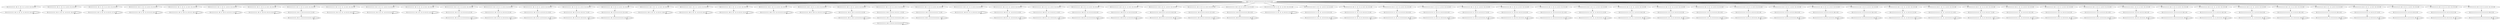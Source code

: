 digraph tree {
    "[19, 5, 13, 11, 4, 8, 0, 0, 0, 0, 0, 0, 21, 0, 0, 0, 0]";
    "[0, 0, 0, 0, 0, 0, -19, -5, -13, -11, -4, -8, 0, -21, 0, 0, 0]";
    "[0, 0, 0, 0, 0, 0, -19, -5, -13, -11, -4, -8, 0, 0, -21, 0, 0]";
    "[0, 0, 0, 0, 0, 0, -19, -5, -13, -11, -4, -8, 0, 0, -21, 0, 0]";
    "[0, 0, 0, 0, 0, 0, -19, -5, -13, -11, -4, 8, 0, -21, 0, 0, 0]";
    "[0, 0, 0, 0, 0, 0, -19, -5, -13, -11, -4, 0, 0, 0, -13, 0, 0]";
    "[0, 0, 0, 0, 0, 0, -19, -5, -13, -11, -4, 0, 0, 0, -13, 0, 0]";
    "[0, 0, 0, 0, 0, 0, -19, -5, -13, -11, 4, -8, 0, -21, 0, 0, 0]";
    "[0, 0, 0, 0, 0, 0, -19, -5, -13, -11, 0, -8, 0, 0, -17, 0, 0]";
    "[0, 0, 0, 0, 0, 0, -19, -5, -13, -11, 0, -8, 0, 0, -17, 0, 0]";
    "[0, 0, 0, 0, 0, 0, -19, -5, -13, -11, 4, 8, 0, -21, 0, 0, 0]";
    "[0, 0, 0, 0, 0, 0, -19, -5, -13, -11, 0, 0, 0, 0, -9, 0, 0]";
    "[0, 0, 0, 0, 0, 0, -19, -5, -13, -11, 0, 0, 0, 0, -9, 0, 0]";
    "[0, 0, 0, 0, 0, 0, -19, -5, -13, 11, -4, -8, 0, -21, 0, 0, 0]";
    "[0, 0, 0, 0, 0, 0, -19, -5, -13, 0, -4, -8, 0, 0, -10, 0, 0]";
    "[0, 0, 0, 0, 0, 0, -19, -5, -13, 0, -4, -8, 0, 0, -10, 0, 0]";
    "[0, 0, 0, 0, 0, 0, -19, -5, -13, 11, -4, 8, 0, -21, 0, 0, 0]";
    "[0, 0, 0, 0, 0, 0, -19, -5, -13, 0, -4, 0, 0, 0, -2, 0, 0]";
    "[0, 0, 0, 0, 0, 0, -19, -5, -13, 0, -4, 0, 0, 0, -2, 0, 0]";
    "[0, 0, 0, 0, 0, 0, -19, -5, -13, 11, 4, -8, 0, -21, 0, 0, 0]";
    "[0, 0, 0, 0, 0, 0, -19, -5, -13, 0, 0, -8, 0, 0, -6, 0, 0]";
    "[0, 0, 0, 0, 0, 0, -19, -5, -13, 0, 0, -8, 0, 0, -6, 0, 0]";
    "[0, 0, 0, 0, 0, 0, -19, -5, -13, 11, 4, 8, 0, -21, 0, 0, 0]";
    "[0, 0, 0, 0, 0, 0, -19, -5, -13, 0, 0, 0, 0, 0, 2, 0, 0]";
    "[0, 0, 0, 0, 0, 0, -19, -5, -13, 0, 0, 0, 0, 0, 0, -2, 0]";
    "[0, 0, 0, 0, 0, 0, -19, -5, -13, 0, 0, 0, 0, 0, 0, -2, 0]";
    "[0, 0, 0, 0, 0, 0, -19, -5, 13, -11, -4, -8, 0, -21, 0, 0, 0]";
    "[0, 0, 0, 0, 0, 0, -19, -5, 0, -11, -4, -8, 0, 0, -8, 0, 0]";
    "[0, 0, 0, 0, 0, 0, -19, -5, 0, -11, -4, -8, 0, 0, -8, 0, 0]";
    "[0, 0, 0, 0, 0, 0, -19, -5, 13, -11, -4, 8, 0, -21, 0, 0, 0]";
    "[0, 0, 0, 0, 0, 0, -19, -5, 0, -11, -4, 0, 0, 0, 0, 0, 0]";
    "[0, 0, 0, 0, 0, 0, -19, -5, 0, -11, -4, 0, 0, 0, 0, 0, 0]";
    "[0, 0, 0, 0, 0, 0, -19, -5, 13, -11, 4, -8, 0, -21, 0, 0, 0]";
    "[0, 0, 0, 0, 0, 0, -19, -5, 0, -11, 0, -8, 0, 0, -4, 0, 0]";
    "[0, 0, 0, 0, 0, 0, -19, -5, 0, -11, 0, -8, 0, 0, -4, 0, 0]";
    "[0, 0, 0, 0, 0, 0, -19, -5, 13, -11, 4, 8, 0, -21, 0, 0, 0]";
    "[0, 0, 0, 0, 0, 0, -19, -5, 0, -11, 0, 0, 0, 0, 4, 0, 0]";
    "[0, 0, 0, 0, 0, 0, -19, -5, 0, -11, 0, 0, 0, 0, 0, -4, 0]";
    "[0, 0, 0, 0, 0, 0, -19, -5, 0, -11, 0, 0, 0, 0, 0, -4, 0]";
    "[0, 0, 0, 0, 0, 0, -19, -5, 13, 11, -4, -8, 0, -21, 0, 0, 0]";
    "[0, 0, 0, 0, 0, 0, -19, -5, 0, 0, -4, -8, 0, 0, 3, 0, 0]";
    "[0, 0, 0, 0, 0, 0, -19, -5, 0, 0, -4, -8, 0, 0, 0, -3, 0]";
    "[0, 0, 0, 0, 0, 0, -19, -5, 0, 0, -4, -8, 0, 0, 0, -3, 0]";
    "[0, 0, 0, 0, 0, 0, -19, -5, 13, 11, -4, 8, 0, -21, 0, 0, 0]";
    "[0, 0, 0, 0, 0, 0, -19, -5, 0, 0, -4, 0, 0, 0, 11, 0, 0]";
    "[0, 0, 0, 0, 0, 0, -19, -5, 0, 0, -4, 0, 0, 0, 0, -11, 0]";
    "[0, 0, 0, 0, 0, 0, -19, -5, 0, 0, -4, 0, 0, 0, 0, -11, 0]";
    "[0, 0, 0, 0, 0, 0, -19, -5, 13, 11, 4, -8, 0, -21, 0, 0, 0]";
    "[0, 0, 0, 0, 0, 0, -19, -5, 0, 0, 0, -8, 0, 0, 7, 0, 0]";
    "[0, 0, 0, 0, 0, 0, -19, -5, 0, 0, 0, -8, 0, 0, 0, -7, 0]";
    "[0, 0, 0, 0, 0, 0, -19, -5, 0, 0, 0, -8, 0, 0, 0, -7, 0]";
    "[0, 0, 0, 0, 0, 0, -19, -5, 13, 11, 4, 8, 0, -21, 0, 0, 0]";
    "[0, 0, 0, 0, 0, 0, -19, -5, 0, 0, 0, 0, 0, 0, 15, 0, 0]";
    "[0, 0, 0, 0, 0, 0, -19, -5, 0, 0, 0, 0, 0, 0, 0, -15, 0]";
    "[0, 0, 0, 0, 0, 0, -19, -5, 0, 0, 0, 0, 0, 0, 0, -15, 0]";
    "[0, 0, 0, 0, 0, 0, -19, 5, -13, -11, -4, -8, 0, -21, 0, 0, 0]";
    "[0, 0, 0, 0, 0, 0, -19, 0, -13, -11, -4, -8, 0, 0, -16, 0, 0]";
    "[0, 0, 0, 0, 0, 0, -19, 0, -13, -11, -4, -8, 0, 0, -16, 0, 0]";
    "[0, 0, 0, 0, 0, 0, -19, 5, -13, -11, -4, 8, 0, -21, 0, 0, 0]";
    "[0, 0, 0, 0, 0, 0, -19, 0, -13, -11, -4, 0, 0, 0, -8, 0, 0]";
    "[0, 0, 0, 0, 0, 0, -19, 0, -13, -11, -4, 0, 0, 0, -8, 0, 0]";
    "[0, 0, 0, 0, 0, 0, -19, 5, -13, -11, 4, -8, 0, -21, 0, 0, 0]";
    "[0, 0, 0, 0, 0, 0, -19, 0, -13, -11, 0, -8, 0, 0, -12, 0, 0]";
    "[0, 0, 0, 0, 0, 0, -19, 0, -13, -11, 0, -8, 0, 0, -12, 0, 0]";
    "[0, 0, 0, 0, 0, 0, -19, 5, -13, -11, 4, 8, 0, -21, 0, 0, 0]";
    "[0, 0, 0, 0, 0, 0, -19, 0, -13, -11, 0, 0, 0, 0, -4, 0, 0]";
    "[0, 0, 0, 0, 0, 0, -19, 0, -13, -11, 0, 0, 0, 0, -4, 0, 0]";
    "[0, 0, 0, 0, 0, 0, -19, 5, -13, 11, -4, -8, 0, -21, 0, 0, 0]";
    "[0, 0, 0, 0, 0, 0, -19, 0, -13, 0, -4, -8, 0, 0, -5, 0, 0]";
    "[0, 0, 0, 0, 0, 0, -19, 0, -13, 0, -4, -8, 0, 0, -5, 0, 0]";
    "[0, 0, 0, 0, 0, 0, -19, 5, -13, 11, -4, 8, 0, -21, 0, 0, 0]";
    "[0, 0, 0, 0, 0, 0, -19, 0, -13, 0, -4, 0, 0, 0, 3, 0, 0]";
    "[0, 0, 0, 0, 0, 0, -19, 0, -13, 0, -4, 0, 0, 0, 0, -3, 0]";
    "[0, 0, 0, 0, 0, 0, -19, 0, -13, 0, -4, 0, 0, 0, 0, -3, 0]";
    "[0, 0, 0, 0, 0, 0, -19, 5, -13, 11, 4, -8, 0, -21, 0, 0, 0]";
    "[0, 0, 0, 0, 0, 0, -19, 0, -13, 0, 0, -8, 0, 0, -1, 0, 0]";
    "[0, 0, 0, 0, 0, 0, -19, 0, -13, 0, 0, -8, 0, 0, 0, 1, 0]";
    "[0, 0, 0, 0, 0, 0, -19, 0, -13, 0, 0, -8, 0, 0, 0, 0, 1]";
    "[0, 0, 0, 0, 0, 0, -19, 0, -13, 0, 0, -8, 0, 0, 0, 0, 1]";
    "[0, 0, 0, 0, 0, 0, -19, 5, -13, 11, 4, 8, 0, -21, 0, 0, 0]";
    "[0, 0, 0, 0, 0, 0, -19, 0, -13, 0, 0, 0, 0, 0, 7, 0, 0]";
    "[0, 0, 0, 0, 0, 0, -19, 0, -13, 0, 0, 0, 0, 0, 0, -7, 0]";
    "[0, 0, 0, 0, 0, 0, -19, 0, -13, 0, 0, 0, 0, 0, 0, -7, 0]";
    "[0, 0, 0, 0, 0, 0, -19, 5, 13, -11, -4, -8, 0, -21, 0, 0, 0]";
    "[0, 0, 0, 0, 0, 0, -19, 0, 0, -11, -4, -8, 0, 0, -3, 0, 0]";
    "[0, 0, 0, 0, 0, 0, -19, 0, 0, -11, -4, -8, 0, 0, -3, 0, 0]";
    "[0, 0, 0, 0, 0, 0, -19, 5, 13, -11, -4, 8, 0, -21, 0, 0, 0]";
    "[0, 0, 0, 0, 0, 0, -19, 0, 0, -11, -4, 0, 0, 0, 5, 0, 0]";
    "[0, 0, 0, 0, 0, 0, -19, 0, 0, -11, -4, 0, 0, 0, 0, -5, 0]";
    "[0, 0, 0, 0, 0, 0, -19, 0, 0, -11, -4, 0, 0, 0, 0, -5, 0]";
    "[0, 0, 0, 0, 0, 0, -19, 5, 13, -11, 4, -8, 0, -21, 0, 0, 0]";
    "[0, 0, 0, 0, 0, 0, -19, 0, 0, -11, 0, -8, 0, 0, 1, 0, 0]";
    "[0, 0, 0, 0, 0, 0, -19, 0, 0, -11, 0, -8, 0, 0, 0, -1, 0]";
    "[0, 0, 0, 0, 0, 0, -19, 0, 0, -11, 0, -8, 0, 0, 0, -1, 0]";
    "[0, 0, 0, 0, 0, 0, -19, 5, 13, -11, 4, 8, 0, -21, 0, 0, 0]";
    "[0, 0, 0, 0, 0, 0, -19, 0, 0, -11, 0, 0, 0, 0, 9, 0, 0]";
    "[0, 0, 0, 0, 0, 0, -19, 0, 0, -11, 0, 0, 0, 0, 0, -9, 0]";
    "[0, 0, 0, 0, 0, 0, -19, 0, 0, -11, 0, 0, 0, 0, 0, -9, 0]";
    "[0, 0, 0, 0, 0, 0, -19, 5, 13, 11, -4, -8, 0, -21, 0, 0, 0]";
    "[0, 0, 0, 0, 0, 0, -19, 0, 0, 0, -4, -8, 0, 0, 8, 0, 0]";
    "[0, 0, 0, 0, 0, 0, -19, 0, 0, 0, -4, -8, 0, 0, 0, -8, 0]";
    "[0, 0, 0, 0, 0, 0, -19, 0, 0, 0, -4, -8, 0, 0, 0, -8, 0]";
    "[0, 0, 0, 0, 0, 0, -19, 5, 13, 11, -4, 8, 0, -21, 0, 0, 0]";
    "[0, 0, 0, 0, 0, 0, -19, 0, 0, 0, -4, 0, 0, 0, 16, 0, 0]";
    "[0, 0, 0, 0, 0, 0, -19, 0, 0, 0, -4, 0, 0, 0, 0, -16, 0]";
    "[0, 0, 0, 0, 0, 0, -19, 0, 0, 0, -4, 0, 0, 0, 0, -16, 0]";
    "[0, 0, 0, 0, 0, 0, -19, 5, 13, 11, 4, -8, 0, -21, 0, 0, 0]";
    "[0, 0, 0, 0, 0, 0, -19, 0, 0, 0, 0, -8, 0, 0, 12, 0, 0]";
    "[0, 0, 0, 0, 0, 0, -19, 0, 0, 0, 0, -8, 0, 0, 0, -12, 0]";
    "[0, 0, 0, 0, 0, 0, -19, 0, 0, 0, 0, -8, 0, 0, 0, -12, 0]";
    "[0, 0, 0, 0, 0, 0, -19, 5, 13, 11, 4, 8, 0, -21, 0, 0, 0]";
    "[0, 0, 0, 0, 0, 0, -19, 0, 0, 0, 0, 0, 0, 0, 20, 0, 0]";
    "[0, 0, 0, 0, 0, 0, -19, 0, 0, 0, 0, 0, 0, 0, 0, -20, 0]";
    "[0, 0, 0, 0, 0, 0, -19, 0, 0, 0, 0, 0, 0, 0, 0, -20, 0]";
    "[0, 0, 0, 0, 0, 0, 19, -5, -13, -11, -4, -8, 0, -21, 0, 0, 0]";
    "[0, 0, 0, 0, 0, 0, 0, -5, -13, -11, -4, -8, 0, 0, -2, 0, 0]";
    "[0, 0, 0, 0, 0, 0, 0, -5, -13, -11, -4, -8, 0, 0, -2, 0, 0]";
    "[0, 0, 0, 0, 0, 0, 19, -5, -13, -11, -4, 8, 0, -21, 0, 0, 0]";
    "[0, 0, 0, 0, 0, 0, 0, -5, -13, -11, -4, 0, 0, 0, 6, 0, 0]";
    "[0, 0, 0, 0, 0, 0, 0, -5, -13, -11, -4, 0, 0, 0, 0, -6, 0]";
    "[0, 0, 0, 0, 0, 0, 0, -5, -13, -11, -4, 0, 0, 0, 0, -6, 0]";
    "[0, 0, 0, 0, 0, 0, 19, -5, -13, -11, 4, -8, 0, -21, 0, 0, 0]";
    "[0, 0, 0, 0, 0, 0, 0, -5, -13, -11, 0, -8, 0, 0, 2, 0, 0]";
    "[0, 0, 0, 0, 0, 0, 0, -5, -13, -11, 0, -8, 0, 0, 0, -2, 0]";
    "[0, 0, 0, 0, 0, 0, 0, -5, -13, -11, 0, -8, 0, 0, 0, -2, 0]";
    "[0, 0, 0, 0, 0, 0, 19, -5, -13, -11, 4, 8, 0, -21, 0, 0, 0]";
    "[0, 0, 0, 0, 0, 0, 0, -5, -13, -11, 0, 0, 0, 0, 10, 0, 0]";
    "[0, 0, 0, 0, 0, 0, 0, -5, -13, -11, 0, 0, 0, 0, 0, -10, 0]";
    "[0, 0, 0, 0, 0, 0, 0, -5, -13, -11, 0, 0, 0, 0, 0, -10, 0]";
    "[0, 0, 0, 0, 0, 0, 19, -5, -13, 11, -4, -8, 0, -21, 0, 0, 0]";
    "[0, 0, 0, 0, 0, 0, 0, -5, -13, 0, -4, -8, 0, 0, 9, 0, 0]";
    "[0, 0, 0, 0, 0, 0, 0, -5, -13, 0, -4, -8, 0, 0, 0, -9, 0]";
    "[0, 0, 0, 0, 0, 0, 0, -5, -13, 0, -4, -8, 0, 0, 0, -9, 0]";
    "[0, 0, 0, 0, 0, 0, 19, -5, -13, 11, -4, 8, 0, -21, 0, 0, 0]";
    "[0, 0, 0, 0, 0, 0, 0, -5, -13, 0, -4, 0, 0, 0, 17, 0, 0]";
    "[0, 0, 0, 0, 0, 0, 0, -5, -13, 0, -4, 0, 0, 0, 0, -17, 0]";
    "[0, 0, 0, 0, 0, 0, 0, -5, -13, 0, -4, 0, 0, 0, 0, -17, 0]";
    "[0, 0, 0, 0, 0, 0, 19, -5, -13, 11, 4, -8, 0, -21, 0, 0, 0]";
    "[0, 0, 0, 0, 0, 0, 0, -5, -13, 0, 0, -8, 0, 0, 13, 0, 0]";
    "[0, 0, 0, 0, 0, 0, 0, -5, -13, 0, 0, -8, 0, 0, 0, -13, 0]";
    "[0, 0, 0, 0, 0, 0, 0, -5, -13, 0, 0, -8, 0, 0, 0, -13, 0]";
    "[0, 0, 0, 0, 0, 0, 19, -5, -13, 11, 4, 8, 0, -21, 0, 0, 0]";
    "[0, 0, 0, 0, 0, 0, 0, -5, -13, 0, 0, 0, 0, 0, 21, 0, 0]";
    "[0, 0, 0, 0, 0, 0, 0, -5, -13, 0, 0, 0, 0, 0, 0, -21, 0]";
    "[0, 0, 0, 0, 0, 0, 0, -5, -13, 0, 0, 0, 0, 0, 0, -21, 0]";
    "[0, 0, 0, 0, 0, 0, 19, -5, 13, -11, -4, -8, 0, -21, 0, 0, 0]";
    "[0, 0, 0, 0, 0, 0, 0, -5, 0, -11, -4, -8, 0, 0, 11, 0, 0]";
    "[0, 0, 0, 0, 0, 0, 0, -5, 0, -11, -4, -8, 0, 0, 0, -11, 0]";
    "[0, 0, 0, 0, 0, 0, 0, -5, 0, -11, -4, -8, 0, 0, 0, -11, 0]";
    "[0, 0, 0, 0, 0, 0, 19, -5, 13, -11, -4, 8, 0, -21, 0, 0, 0]";
    "[0, 0, 0, 0, 0, 0, 0, -5, 0, -11, -4, 0, 0, 0, 19, 0, 0]";
    "[0, 0, 0, 0, 0, 0, 0, -5, 0, -11, -4, 0, 0, 0, 0, -19, 0]";
    "[0, 0, 0, 0, 0, 0, 0, -5, 0, -11, -4, 0, 0, 0, 0, -19, 0]";
    "[0, 0, 0, 0, 0, 0, 19, -5, 13, -11, 4, -8, 0, -21, 0, 0, 0]";
    "[0, 0, 0, 0, 0, 0, 0, -5, 0, -11, 0, -8, 0, 0, 15, 0, 0]";
    "[0, 0, 0, 0, 0, 0, 0, -5, 0, -11, 0, -8, 0, 0, 0, -15, 0]";
    "[0, 0, 0, 0, 0, 0, 0, -5, 0, -11, 0, -8, 0, 0, 0, -15, 0]";
    "[0, 0, 0, 0, 0, 0, 19, -5, 13, -11, 4, 8, 0, -21, 0, 0, 0]";
    "[0, 0, 0, 0, 0, 0, 0, -5, 0, -11, 0, 0, 0, 0, 23, 0, 0]";
    "[0, 0, 0, 0, 0, 0, 0, -5, 0, -11, 0, 0, 0, 0, 0, -23, 0]";
    "[0, 0, 0, 0, 0, 0, 0, -5, 0, -11, 0, 0, 0, 0, 0, -23, 0]";
    "[0, 0, 0, 0, 0, 0, 19, -5, 13, 11, -4, -8, 0, -21, 0, 0, 0]";
    "[0, 0, 0, 0, 0, 0, 0, -5, 0, 0, -4, -8, 0, 0, 22, 0, 0]";
    "[0, 0, 0, 0, 0, 0, 0, -5, 0, 0, -4, -8, 0, 0, 0, -22, 0]";
    "[0, 0, 0, 0, 0, 0, 0, -5, 0, 0, -4, -8, 0, 0, 0, -22, 0]";
    "[0, 0, 0, 0, 0, 0, 19, -5, 13, 11, -4, 8, 0, -21, 0, 0, 0]";
    "[0, 0, 0, 0, 0, 0, 0, -5, 0, 0, -4, 0, 0, 0, 30, 0, 0]";
    "[0, 0, 0, 0, 0, 0, 0, -5, 0, 0, -4, 0, 0, 0, 0, -30, 0]";
    "[0, 0, 0, 0, 0, 0, 0, -5, 0, 0, -4, 0, 0, 0, 0, -30, 0]";
    "[0, 0, 0, 0, 0, 0, 19, -5, 13, 11, 4, -8, 0, -21, 0, 0, 0]";
    "[0, 0, 0, 0, 0, 0, 0, -5, 0, 0, 0, -8, 0, 0, 26, 0, 0]";
    "[0, 0, 0, 0, 0, 0, 0, -5, 0, 0, 0, -8, 0, 0, 0, -26, 0]";
    "[0, 0, 0, 0, 0, 0, 0, -5, 0, 0, 0, -8, 0, 0, 0, -26, 0]";
    "[0, 0, 0, 0, 0, 0, 19, -5, 13, 11, 4, 8, 0, -21, 0, 0, 0]";
    "[0, 0, 0, 0, 0, 0, 0, -5, 0, 0, 0, 0, 0, 0, 34, 0, 0]";
    "[0, 0, 0, 0, 0, 0, 0, -5, 0, 0, 0, 0, 0, 0, 0, -34, 0]";
    "[0, 0, 0, 0, 0, 0, 0, -5, 0, 0, 0, 0, 0, 0, 0, -34, 0]";
    "[0, 0, 0, 0, 0, 0, 19, 5, -13, -11, -4, -8, 0, -21, 0, 0, 0]";
    "[0, 0, 0, 0, 0, 0, 0, 0, -13, -11, -4, -8, 0, 0, 3, 0, 0]";
    "[0, 0, 0, 0, 0, 0, 0, 0, -13, -11, -4, -8, 0, 0, 0, -3, 0]";
    "[0, 0, 0, 0, 0, 0, 0, 0, -13, -11, -4, -8, 0, 0, 0, -3, 0]";
    "[0, 0, 0, 0, 0, 0, 19, 5, -13, -11, -4, 8, 0, -21, 0, 0, 0]";
    "[0, 0, 0, 0, 0, 0, 0, 0, -13, -11, -4, 0, 0, 0, 11, 0, 0]";
    "[0, 0, 0, 0, 0, 0, 0, 0, -13, -11, -4, 0, 0, 0, 0, -11, 0]";
    "[0, 0, 0, 0, 0, 0, 0, 0, -13, -11, -4, 0, 0, 0, 0, -11, 0]";
    "[0, 0, 0, 0, 0, 0, 19, 5, -13, -11, 4, -8, 0, -21, 0, 0, 0]";
    "[0, 0, 0, 0, 0, 0, 0, 0, -13, -11, 0, -8, 0, 0, 7, 0, 0]";
    "[0, 0, 0, 0, 0, 0, 0, 0, -13, -11, 0, -8, 0, 0, 0, -7, 0]";
    "[0, 0, 0, 0, 0, 0, 0, 0, -13, -11, 0, -8, 0, 0, 0, -7, 0]";
    "[0, 0, 0, 0, 0, 0, 19, 5, -13, -11, 4, 8, 0, -21, 0, 0, 0]";
    "[0, 0, 0, 0, 0, 0, 0, 0, -13, -11, 0, 0, 0, 0, 15, 0, 0]";
    "[0, 0, 0, 0, 0, 0, 0, 0, -13, -11, 0, 0, 0, 0, 0, -15, 0]";
    "[0, 0, 0, 0, 0, 0, 0, 0, -13, -11, 0, 0, 0, 0, 0, -15, 0]";
    "[0, 0, 0, 0, 0, 0, 19, 5, -13, 11, -4, -8, 0, -21, 0, 0, 0]";
    "[0, 0, 0, 0, 0, 0, 0, 0, -13, 0, -4, -8, 0, 0, 14, 0, 0]";
    "[0, 0, 0, 0, 0, 0, 0, 0, -13, 0, -4, -8, 0, 0, 0, -14, 0]";
    "[0, 0, 0, 0, 0, 0, 0, 0, -13, 0, -4, -8, 0, 0, 0, -14, 0]";
    "[0, 0, 0, 0, 0, 0, 19, 5, -13, 11, -4, 8, 0, -21, 0, 0, 0]";
    "[0, 0, 0, 0, 0, 0, 0, 0, -13, 0, -4, 0, 0, 0, 22, 0, 0]";
    "[0, 0, 0, 0, 0, 0, 0, 0, -13, 0, -4, 0, 0, 0, 0, -22, 0]";
    "[0, 0, 0, 0, 0, 0, 0, 0, -13, 0, -4, 0, 0, 0, 0, -22, 0]";
    "[0, 0, 0, 0, 0, 0, 19, 5, -13, 11, 4, -8, 0, -21, 0, 0, 0]";
    "[0, 0, 0, 0, 0, 0, 0, 0, -13, 0, 0, -8, 0, 0, 18, 0, 0]";
    "[0, 0, 0, 0, 0, 0, 0, 0, -13, 0, 0, -8, 0, 0, 0, -18, 0]";
    "[0, 0, 0, 0, 0, 0, 0, 0, -13, 0, 0, -8, 0, 0, 0, -18, 0]";
    "[0, 0, 0, 0, 0, 0, 19, 5, -13, 11, 4, 8, 0, -21, 0, 0, 0]";
    "[0, 0, 0, 0, 0, 0, 0, 0, -13, 0, 0, 0, 0, 0, 26, 0, 0]";
    "[0, 0, 0, 0, 0, 0, 0, 0, -13, 0, 0, 0, 0, 0, 0, -26, 0]";
    "[0, 0, 0, 0, 0, 0, 0, 0, -13, 0, 0, 0, 0, 0, 0, -26, 0]";
    "[0, 0, 0, 0, 0, 0, 19, 5, 13, -11, -4, -8, 0, -21, 0, 0, 0]";
    "[0, 0, 0, 0, 0, 0, 0, 0, 0, -11, -4, -8, 0, 0, 16, 0, 0]";
    "[0, 0, 0, 0, 0, 0, 0, 0, 0, -11, -4, -8, 0, 0, 0, -16, 0]";
    "[0, 0, 0, 0, 0, 0, 0, 0, 0, -11, -4, -8, 0, 0, 0, -16, 0]";
    "[0, 0, 0, 0, 0, 0, 19, 5, 13, -11, -4, 8, 0, -21, 0, 0, 0]";
    "[0, 0, 0, 0, 0, 0, 0, 0, 0, -11, -4, 0, 0, 0, 24, 0, 0]";
    "[0, 0, 0, 0, 0, 0, 0, 0, 0, -11, -4, 0, 0, 0, 0, -24, 0]";
    "[0, 0, 0, 0, 0, 0, 0, 0, 0, -11, -4, 0, 0, 0, 0, -24, 0]";
    "[0, 0, 0, 0, 0, 0, 19, 5, 13, -11, 4, -8, 0, -21, 0, 0, 0]";
    "[0, 0, 0, 0, 0, 0, 0, 0, 0, -11, 0, -8, 0, 0, 20, 0, 0]";
    "[0, 0, 0, 0, 0, 0, 0, 0, 0, -11, 0, -8, 0, 0, 0, -20, 0]";
    "[0, 0, 0, 0, 0, 0, 0, 0, 0, -11, 0, -8, 0, 0, 0, -20, 0]";
    "[0, 0, 0, 0, 0, 0, 19, 5, 13, -11, 4, 8, 0, -21, 0, 0, 0]";
    "[0, 0, 0, 0, 0, 0, 0, 0, 0, -11, 0, 0, 0, 0, 28, 0, 0]";
    "[0, 0, 0, 0, 0, 0, 0, 0, 0, -11, 0, 0, 0, 0, 0, -28, 0]";
    "[0, 0, 0, 0, 0, 0, 0, 0, 0, -11, 0, 0, 0, 0, 0, -28, 0]";
    "[0, 0, 0, 0, 0, 0, 19, 5, 13, 11, -4, -8, 0, -21, 0, 0, 0]";
    "[0, 0, 0, 0, 0, 0, 0, 0, 0, 0, -4, -8, 0, 0, 27, 0, 0]";
    "[0, 0, 0, 0, 0, 0, 0, 0, 0, 0, -4, -8, 0, 0, 0, -27, 0]";
    "[0, 0, 0, 0, 0, 0, 0, 0, 0, 0, -4, -8, 0, 0, 0, -27, 0]";
    "[0, 0, 0, 0, 0, 0, 19, 5, 13, 11, -4, 8, 0, -21, 0, 0, 0]";
    "[0, 0, 0, 0, 0, 0, 0, 0, 0, 0, -4, 0, 0, 0, 35, 0, 0]";
    "[0, 0, 0, 0, 0, 0, 0, 0, 0, 0, -4, 0, 0, 0, 0, -35, 0]";
    "[0, 0, 0, 0, 0, 0, 0, 0, 0, 0, -4, 0, 0, 0, 0, -35, 0]";
    "[0, 0, 0, 0, 0, 0, 19, 5, 13, 11, 4, -8, 0, -21, 0, 0, 0]";
    "[0, 0, 0, 0, 0, 0, 0, 0, 0, 0, 0, -8, 0, 0, 31, 0, 0]";
    "[0, 0, 0, 0, 0, 0, 0, 0, 0, 0, 0, -8, 0, 0, 0, -31, 0]";
    "[0, 0, 0, 0, 0, 0, 0, 0, 0, 0, 0, -8, 0, 0, 0, -31, 0]";
    "[0, 0, 0, 0, 0, 0, 19, 5, 13, 11, 4, 8, 0, -21, 0, 0, 0]";
    "[0, 0, 0, 0, 0, 0, 0, 0, 0, 0, 0, 0, 0, 0, 39, 0, 0]";
    "[0, 0, 0, 0, 0, 0, 0, 0, 0, 0, 0, 0, 0, 0, 0, -39, 0]";
    "[0, 0, 0, 0, 0, 0, 0, 0, 0, 0, 0, 0, 0, 0, 0, -39, 0]";
    "[19, 5, 13, 11, 4, 8, 0, 0, 0, 0, 0, 0, 21, 0, 0, 0, 0]" -> "[0, 0, 0, 0, 0, 0, -19, -5, -13, -11, -4, -8, 0, -21, 0, 0, 0]";
    "[19, 5, 13, 11, 4, 8, 0, 0, 0, 0, 0, 0, 21, 0, 0, 0, 0]" -> "[0, 0, 0, 0, 0, 0, -19, -5, -13, -11, -4, 8, 0, -21, 0, 0, 0]";
    "[19, 5, 13, 11, 4, 8, 0, 0, 0, 0, 0, 0, 21, 0, 0, 0, 0]" -> "[0, 0, 0, 0, 0, 0, -19, -5, -13, -11, 4, -8, 0, -21, 0, 0, 0]";
    "[19, 5, 13, 11, 4, 8, 0, 0, 0, 0, 0, 0, 21, 0, 0, 0, 0]" -> "[0, 0, 0, 0, 0, 0, -19, -5, -13, -11, 4, 8, 0, -21, 0, 0, 0]";
    "[19, 5, 13, 11, 4, 8, 0, 0, 0, 0, 0, 0, 21, 0, 0, 0, 0]" -> "[0, 0, 0, 0, 0, 0, -19, -5, -13, 11, -4, -8, 0, -21, 0, 0, 0]";
    "[19, 5, 13, 11, 4, 8, 0, 0, 0, 0, 0, 0, 21, 0, 0, 0, 0]" -> "[0, 0, 0, 0, 0, 0, -19, -5, -13, 11, -4, 8, 0, -21, 0, 0, 0]";
    "[19, 5, 13, 11, 4, 8, 0, 0, 0, 0, 0, 0, 21, 0, 0, 0, 0]" -> "[0, 0, 0, 0, 0, 0, -19, -5, -13, 11, 4, -8, 0, -21, 0, 0, 0]";
    "[19, 5, 13, 11, 4, 8, 0, 0, 0, 0, 0, 0, 21, 0, 0, 0, 0]" -> "[0, 0, 0, 0, 0, 0, -19, -5, -13, 11, 4, 8, 0, -21, 0, 0, 0]";
    "[19, 5, 13, 11, 4, 8, 0, 0, 0, 0, 0, 0, 21, 0, 0, 0, 0]" -> "[0, 0, 0, 0, 0, 0, -19, -5, 13, -11, -4, -8, 0, -21, 0, 0, 0]";
    "[19, 5, 13, 11, 4, 8, 0, 0, 0, 0, 0, 0, 21, 0, 0, 0, 0]" -> "[0, 0, 0, 0, 0, 0, -19, -5, 13, -11, -4, 8, 0, -21, 0, 0, 0]";
    "[19, 5, 13, 11, 4, 8, 0, 0, 0, 0, 0, 0, 21, 0, 0, 0, 0]" -> "[0, 0, 0, 0, 0, 0, -19, -5, 13, -11, 4, -8, 0, -21, 0, 0, 0]";
    "[19, 5, 13, 11, 4, 8, 0, 0, 0, 0, 0, 0, 21, 0, 0, 0, 0]" -> "[0, 0, 0, 0, 0, 0, -19, -5, 13, -11, 4, 8, 0, -21, 0, 0, 0]";
    "[19, 5, 13, 11, 4, 8, 0, 0, 0, 0, 0, 0, 21, 0, 0, 0, 0]" -> "[0, 0, 0, 0, 0, 0, -19, -5, 13, 11, -4, -8, 0, -21, 0, 0, 0]";
    "[19, 5, 13, 11, 4, 8, 0, 0, 0, 0, 0, 0, 21, 0, 0, 0, 0]" -> "[0, 0, 0, 0, 0, 0, -19, -5, 13, 11, -4, 8, 0, -21, 0, 0, 0]";
    "[19, 5, 13, 11, 4, 8, 0, 0, 0, 0, 0, 0, 21, 0, 0, 0, 0]" -> "[0, 0, 0, 0, 0, 0, -19, -5, 13, 11, 4, -8, 0, -21, 0, 0, 0]";
    "[19, 5, 13, 11, 4, 8, 0, 0, 0, 0, 0, 0, 21, 0, 0, 0, 0]" -> "[0, 0, 0, 0, 0, 0, -19, -5, 13, 11, 4, 8, 0, -21, 0, 0, 0]";
    "[19, 5, 13, 11, 4, 8, 0, 0, 0, 0, 0, 0, 21, 0, 0, 0, 0]" -> "[0, 0, 0, 0, 0, 0, -19, 5, -13, -11, -4, -8, 0, -21, 0, 0, 0]";
    "[19, 5, 13, 11, 4, 8, 0, 0, 0, 0, 0, 0, 21, 0, 0, 0, 0]" -> "[0, 0, 0, 0, 0, 0, -19, 5, -13, -11, -4, 8, 0, -21, 0, 0, 0]";
    "[19, 5, 13, 11, 4, 8, 0, 0, 0, 0, 0, 0, 21, 0, 0, 0, 0]" -> "[0, 0, 0, 0, 0, 0, -19, 5, -13, -11, 4, -8, 0, -21, 0, 0, 0]";
    "[19, 5, 13, 11, 4, 8, 0, 0, 0, 0, 0, 0, 21, 0, 0, 0, 0]" -> "[0, 0, 0, 0, 0, 0, -19, 5, -13, -11, 4, 8, 0, -21, 0, 0, 0]";
    "[19, 5, 13, 11, 4, 8, 0, 0, 0, 0, 0, 0, 21, 0, 0, 0, 0]" -> "[0, 0, 0, 0, 0, 0, -19, 5, -13, 11, -4, -8, 0, -21, 0, 0, 0]";
    "[19, 5, 13, 11, 4, 8, 0, 0, 0, 0, 0, 0, 21, 0, 0, 0, 0]" -> "[0, 0, 0, 0, 0, 0, -19, 5, -13, 11, -4, 8, 0, -21, 0, 0, 0]";
    "[19, 5, 13, 11, 4, 8, 0, 0, 0, 0, 0, 0, 21, 0, 0, 0, 0]" -> "[0, 0, 0, 0, 0, 0, -19, 5, -13, 11, 4, -8, 0, -21, 0, 0, 0]";
    "[19, 5, 13, 11, 4, 8, 0, 0, 0, 0, 0, 0, 21, 0, 0, 0, 0]" -> "[0, 0, 0, 0, 0, 0, -19, 5, -13, 11, 4, 8, 0, -21, 0, 0, 0]";
    "[19, 5, 13, 11, 4, 8, 0, 0, 0, 0, 0, 0, 21, 0, 0, 0, 0]" -> "[0, 0, 0, 0, 0, 0, -19, 5, 13, -11, -4, -8, 0, -21, 0, 0, 0]";
    "[19, 5, 13, 11, 4, 8, 0, 0, 0, 0, 0, 0, 21, 0, 0, 0, 0]" -> "[0, 0, 0, 0, 0, 0, -19, 5, 13, -11, -4, 8, 0, -21, 0, 0, 0]";
    "[19, 5, 13, 11, 4, 8, 0, 0, 0, 0, 0, 0, 21, 0, 0, 0, 0]" -> "[0, 0, 0, 0, 0, 0, -19, 5, 13, -11, 4, -8, 0, -21, 0, 0, 0]";
    "[19, 5, 13, 11, 4, 8, 0, 0, 0, 0, 0, 0, 21, 0, 0, 0, 0]" -> "[0, 0, 0, 0, 0, 0, -19, 5, 13, -11, 4, 8, 0, -21, 0, 0, 0]";
    "[19, 5, 13, 11, 4, 8, 0, 0, 0, 0, 0, 0, 21, 0, 0, 0, 0]" -> "[0, 0, 0, 0, 0, 0, -19, 5, 13, 11, -4, -8, 0, -21, 0, 0, 0]";
    "[19, 5, 13, 11, 4, 8, 0, 0, 0, 0, 0, 0, 21, 0, 0, 0, 0]" -> "[0, 0, 0, 0, 0, 0, -19, 5, 13, 11, -4, 8, 0, -21, 0, 0, 0]";
    "[19, 5, 13, 11, 4, 8, 0, 0, 0, 0, 0, 0, 21, 0, 0, 0, 0]" -> "[0, 0, 0, 0, 0, 0, -19, 5, 13, 11, 4, -8, 0, -21, 0, 0, 0]";
    "[19, 5, 13, 11, 4, 8, 0, 0, 0, 0, 0, 0, 21, 0, 0, 0, 0]" -> "[0, 0, 0, 0, 0, 0, -19, 5, 13, 11, 4, 8, 0, -21, 0, 0, 0]";
    "[19, 5, 13, 11, 4, 8, 0, 0, 0, 0, 0, 0, 21, 0, 0, 0, 0]" -> "[0, 0, 0, 0, 0, 0, 19, -5, -13, -11, -4, -8, 0, -21, 0, 0, 0]";
    "[19, 5, 13, 11, 4, 8, 0, 0, 0, 0, 0, 0, 21, 0, 0, 0, 0]" -> "[0, 0, 0, 0, 0, 0, 19, -5, -13, -11, -4, 8, 0, -21, 0, 0, 0]";
    "[19, 5, 13, 11, 4, 8, 0, 0, 0, 0, 0, 0, 21, 0, 0, 0, 0]" -> "[0, 0, 0, 0, 0, 0, 19, -5, -13, -11, 4, -8, 0, -21, 0, 0, 0]";
    "[19, 5, 13, 11, 4, 8, 0, 0, 0, 0, 0, 0, 21, 0, 0, 0, 0]" -> "[0, 0, 0, 0, 0, 0, 19, -5, -13, -11, 4, 8, 0, -21, 0, 0, 0]";
    "[19, 5, 13, 11, 4, 8, 0, 0, 0, 0, 0, 0, 21, 0, 0, 0, 0]" -> "[0, 0, 0, 0, 0, 0, 19, -5, -13, 11, -4, -8, 0, -21, 0, 0, 0]";
    "[19, 5, 13, 11, 4, 8, 0, 0, 0, 0, 0, 0, 21, 0, 0, 0, 0]" -> "[0, 0, 0, 0, 0, 0, 19, -5, -13, 11, -4, 8, 0, -21, 0, 0, 0]";
    "[19, 5, 13, 11, 4, 8, 0, 0, 0, 0, 0, 0, 21, 0, 0, 0, 0]" -> "[0, 0, 0, 0, 0, 0, 19, -5, -13, 11, 4, -8, 0, -21, 0, 0, 0]";
    "[19, 5, 13, 11, 4, 8, 0, 0, 0, 0, 0, 0, 21, 0, 0, 0, 0]" -> "[0, 0, 0, 0, 0, 0, 19, -5, -13, 11, 4, 8, 0, -21, 0, 0, 0]";
    "[19, 5, 13, 11, 4, 8, 0, 0, 0, 0, 0, 0, 21, 0, 0, 0, 0]" -> "[0, 0, 0, 0, 0, 0, 19, -5, 13, -11, -4, -8, 0, -21, 0, 0, 0]";
    "[19, 5, 13, 11, 4, 8, 0, 0, 0, 0, 0, 0, 21, 0, 0, 0, 0]" -> "[0, 0, 0, 0, 0, 0, 19, -5, 13, -11, -4, 8, 0, -21, 0, 0, 0]";
    "[19, 5, 13, 11, 4, 8, 0, 0, 0, 0, 0, 0, 21, 0, 0, 0, 0]" -> "[0, 0, 0, 0, 0, 0, 19, -5, 13, -11, 4, -8, 0, -21, 0, 0, 0]";
    "[19, 5, 13, 11, 4, 8, 0, 0, 0, 0, 0, 0, 21, 0, 0, 0, 0]" -> "[0, 0, 0, 0, 0, 0, 19, -5, 13, -11, 4, 8, 0, -21, 0, 0, 0]";
    "[19, 5, 13, 11, 4, 8, 0, 0, 0, 0, 0, 0, 21, 0, 0, 0, 0]" -> "[0, 0, 0, 0, 0, 0, 19, -5, 13, 11, -4, -8, 0, -21, 0, 0, 0]";
    "[19, 5, 13, 11, 4, 8, 0, 0, 0, 0, 0, 0, 21, 0, 0, 0, 0]" -> "[0, 0, 0, 0, 0, 0, 19, -5, 13, 11, -4, 8, 0, -21, 0, 0, 0]";
    "[19, 5, 13, 11, 4, 8, 0, 0, 0, 0, 0, 0, 21, 0, 0, 0, 0]" -> "[0, 0, 0, 0, 0, 0, 19, -5, 13, 11, 4, -8, 0, -21, 0, 0, 0]";
    "[19, 5, 13, 11, 4, 8, 0, 0, 0, 0, 0, 0, 21, 0, 0, 0, 0]" -> "[0, 0, 0, 0, 0, 0, 19, -5, 13, 11, 4, 8, 0, -21, 0, 0, 0]";
    "[19, 5, 13, 11, 4, 8, 0, 0, 0, 0, 0, 0, 21, 0, 0, 0, 0]" -> "[0, 0, 0, 0, 0, 0, 19, 5, -13, -11, -4, -8, 0, -21, 0, 0, 0]";
    "[19, 5, 13, 11, 4, 8, 0, 0, 0, 0, 0, 0, 21, 0, 0, 0, 0]" -> "[0, 0, 0, 0, 0, 0, 19, 5, -13, -11, -4, 8, 0, -21, 0, 0, 0]";
    "[19, 5, 13, 11, 4, 8, 0, 0, 0, 0, 0, 0, 21, 0, 0, 0, 0]" -> "[0, 0, 0, 0, 0, 0, 19, 5, -13, -11, 4, -8, 0, -21, 0, 0, 0]";
    "[19, 5, 13, 11, 4, 8, 0, 0, 0, 0, 0, 0, 21, 0, 0, 0, 0]" -> "[0, 0, 0, 0, 0, 0, 19, 5, -13, -11, 4, 8, 0, -21, 0, 0, 0]";
    "[19, 5, 13, 11, 4, 8, 0, 0, 0, 0, 0, 0, 21, 0, 0, 0, 0]" -> "[0, 0, 0, 0, 0, 0, 19, 5, -13, 11, -4, -8, 0, -21, 0, 0, 0]";
    "[19, 5, 13, 11, 4, 8, 0, 0, 0, 0, 0, 0, 21, 0, 0, 0, 0]" -> "[0, 0, 0, 0, 0, 0, 19, 5, -13, 11, -4, 8, 0, -21, 0, 0, 0]";
    "[19, 5, 13, 11, 4, 8, 0, 0, 0, 0, 0, 0, 21, 0, 0, 0, 0]" -> "[0, 0, 0, 0, 0, 0, 19, 5, -13, 11, 4, -8, 0, -21, 0, 0, 0]";
    "[19, 5, 13, 11, 4, 8, 0, 0, 0, 0, 0, 0, 21, 0, 0, 0, 0]" -> "[0, 0, 0, 0, 0, 0, 19, 5, -13, 11, 4, 8, 0, -21, 0, 0, 0]";
    "[19, 5, 13, 11, 4, 8, 0, 0, 0, 0, 0, 0, 21, 0, 0, 0, 0]" -> "[0, 0, 0, 0, 0, 0, 19, 5, 13, -11, -4, -8, 0, -21, 0, 0, 0]";
    "[19, 5, 13, 11, 4, 8, 0, 0, 0, 0, 0, 0, 21, 0, 0, 0, 0]" -> "[0, 0, 0, 0, 0, 0, 19, 5, 13, -11, -4, 8, 0, -21, 0, 0, 0]";
    "[19, 5, 13, 11, 4, 8, 0, 0, 0, 0, 0, 0, 21, 0, 0, 0, 0]" -> "[0, 0, 0, 0, 0, 0, 19, 5, 13, -11, 4, -8, 0, -21, 0, 0, 0]";
    "[19, 5, 13, 11, 4, 8, 0, 0, 0, 0, 0, 0, 21, 0, 0, 0, 0]" -> "[0, 0, 0, 0, 0, 0, 19, 5, 13, -11, 4, 8, 0, -21, 0, 0, 0]";
    "[19, 5, 13, 11, 4, 8, 0, 0, 0, 0, 0, 0, 21, 0, 0, 0, 0]" -> "[0, 0, 0, 0, 0, 0, 19, 5, 13, 11, -4, -8, 0, -21, 0, 0, 0]";
    "[19, 5, 13, 11, 4, 8, 0, 0, 0, 0, 0, 0, 21, 0, 0, 0, 0]" -> "[0, 0, 0, 0, 0, 0, 19, 5, 13, 11, -4, 8, 0, -21, 0, 0, 0]";
    "[19, 5, 13, 11, 4, 8, 0, 0, 0, 0, 0, 0, 21, 0, 0, 0, 0]" -> "[0, 0, 0, 0, 0, 0, 19, 5, 13, 11, 4, -8, 0, -21, 0, 0, 0]";
    "[19, 5, 13, 11, 4, 8, 0, 0, 0, 0, 0, 0, 21, 0, 0, 0, 0]" -> "[0, 0, 0, 0, 0, 0, 19, 5, 13, 11, 4, 8, 0, -21, 0, 0, 0]";
    "[0, 0, 0, 0, 0, 0, -19, -5, -13, -11, -4, -8, 0, -21, 0, 0, 0]" -> "[0, 0, 0, 0, 0, 0, -19, -5, -13, -11, -4, -8, 0, 0, -21, 0, 0]";
    "[0, 0, 0, 0, 0, 0, -19, -5, -13, -11, -4, -8, 0, 0, -21, 0, 0]" -> "[0, 0, 0, 0, 0, 0, -19, -5, -13, -11, -4, -8, 0, 0, -21, 0, 0]";
    "[0, 0, 0, 0, 0, 0, -19, -5, -13, -11, -4, 8, 0, -21, 0, 0, 0]" -> "[0, 0, 0, 0, 0, 0, -19, -5, -13, -11, -4, 0, 0, 0, -13, 0, 0]";
    "[0, 0, 0, 0, 0, 0, -19, -5, -13, -11, -4, 0, 0, 0, -13, 0, 0]" -> "[0, 0, 0, 0, 0, 0, -19, -5, -13, -11, -4, 0, 0, 0, -13, 0, 0]";
    "[0, 0, 0, 0, 0, 0, -19, -5, -13, -11, 4, -8, 0, -21, 0, 0, 0]" -> "[0, 0, 0, 0, 0, 0, -19, -5, -13, -11, 0, -8, 0, 0, -17, 0, 0]";
    "[0, 0, 0, 0, 0, 0, -19, -5, -13, -11, 0, -8, 0, 0, -17, 0, 0]" -> "[0, 0, 0, 0, 0, 0, -19, -5, -13, -11, 0, -8, 0, 0, -17, 0, 0]";
    "[0, 0, 0, 0, 0, 0, -19, -5, -13, -11, 4, 8, 0, -21, 0, 0, 0]" -> "[0, 0, 0, 0, 0, 0, -19, -5, -13, -11, 0, 0, 0, 0, -9, 0, 0]";
    "[0, 0, 0, 0, 0, 0, -19, -5, -13, -11, 0, 0, 0, 0, -9, 0, 0]" -> "[0, 0, 0, 0, 0, 0, -19, -5, -13, -11, 0, 0, 0, 0, -9, 0, 0]";
    "[0, 0, 0, 0, 0, 0, -19, -5, -13, 11, -4, -8, 0, -21, 0, 0, 0]" -> "[0, 0, 0, 0, 0, 0, -19, -5, -13, 0, -4, -8, 0, 0, -10, 0, 0]";
    "[0, 0, 0, 0, 0, 0, -19, -5, -13, 0, -4, -8, 0, 0, -10, 0, 0]" -> "[0, 0, 0, 0, 0, 0, -19, -5, -13, 0, -4, -8, 0, 0, -10, 0, 0]";
    "[0, 0, 0, 0, 0, 0, -19, -5, -13, 11, -4, 8, 0, -21, 0, 0, 0]" -> "[0, 0, 0, 0, 0, 0, -19, -5, -13, 0, -4, 0, 0, 0, -2, 0, 0]";
    "[0, 0, 0, 0, 0, 0, -19, -5, -13, 0, -4, 0, 0, 0, -2, 0, 0]" -> "[0, 0, 0, 0, 0, 0, -19, -5, -13, 0, -4, 0, 0, 0, -2, 0, 0]";
    "[0, 0, 0, 0, 0, 0, -19, -5, -13, 11, 4, -8, 0, -21, 0, 0, 0]" -> "[0, 0, 0, 0, 0, 0, -19, -5, -13, 0, 0, -8, 0, 0, -6, 0, 0]";
    "[0, 0, 0, 0, 0, 0, -19, -5, -13, 0, 0, -8, 0, 0, -6, 0, 0]" -> "[0, 0, 0, 0, 0, 0, -19, -5, -13, 0, 0, -8, 0, 0, -6, 0, 0]";
    "[0, 0, 0, 0, 0, 0, -19, -5, -13, 11, 4, 8, 0, -21, 0, 0, 0]" -> "[0, 0, 0, 0, 0, 0, -19, -5, -13, 0, 0, 0, 0, 0, 2, 0, 0]";
    "[0, 0, 0, 0, 0, 0, -19, -5, -13, 0, 0, 0, 0, 0, 2, 0, 0]" -> "[0, 0, 0, 0, 0, 0, -19, -5, -13, 0, 0, 0, 0, 0, 0, -2, 0]";
    "[0, 0, 0, 0, 0, 0, -19, -5, -13, 0, 0, 0, 0, 0, 0, -2, 0]" -> "[0, 0, 0, 0, 0, 0, -19, -5, -13, 0, 0, 0, 0, 0, 0, -2, 0]";
    "[0, 0, 0, 0, 0, 0, -19, -5, 13, -11, -4, -8, 0, -21, 0, 0, 0]" -> "[0, 0, 0, 0, 0, 0, -19, -5, 0, -11, -4, -8, 0, 0, -8, 0, 0]";
    "[0, 0, 0, 0, 0, 0, -19, -5, 0, -11, -4, -8, 0, 0, -8, 0, 0]" -> "[0, 0, 0, 0, 0, 0, -19, -5, 0, -11, -4, -8, 0, 0, -8, 0, 0]";
    "[0, 0, 0, 0, 0, 0, -19, -5, 13, -11, -4, 8, 0, -21, 0, 0, 0]" -> "[0, 0, 0, 0, 0, 0, -19, -5, 0, -11, -4, 0, 0, 0, 0, 0, 0]";
    "[0, 0, 0, 0, 0, 0, -19, -5, 0, -11, -4, 0, 0, 0, 0, 0, 0]" -> "[0, 0, 0, 0, 0, 0, -19, -5, 0, -11, -4, 0, 0, 0, 0, 0, 0]";
    "[0, 0, 0, 0, 0, 0, -19, -5, 13, -11, 4, -8, 0, -21, 0, 0, 0]" -> "[0, 0, 0, 0, 0, 0, -19, -5, 0, -11, 0, -8, 0, 0, -4, 0, 0]";
    "[0, 0, 0, 0, 0, 0, -19, -5, 0, -11, 0, -8, 0, 0, -4, 0, 0]" -> "[0, 0, 0, 0, 0, 0, -19, -5, 0, -11, 0, -8, 0, 0, -4, 0, 0]";
    "[0, 0, 0, 0, 0, 0, -19, -5, 13, -11, 4, 8, 0, -21, 0, 0, 0]" -> "[0, 0, 0, 0, 0, 0, -19, -5, 0, -11, 0, 0, 0, 0, 4, 0, 0]";
    "[0, 0, 0, 0, 0, 0, -19, -5, 0, -11, 0, 0, 0, 0, 4, 0, 0]" -> "[0, 0, 0, 0, 0, 0, -19, -5, 0, -11, 0, 0, 0, 0, 0, -4, 0]";
    "[0, 0, 0, 0, 0, 0, -19, -5, 0, -11, 0, 0, 0, 0, 0, -4, 0]" -> "[0, 0, 0, 0, 0, 0, -19, -5, 0, -11, 0, 0, 0, 0, 0, -4, 0]";
    "[0, 0, 0, 0, 0, 0, -19, -5, 13, 11, -4, -8, 0, -21, 0, 0, 0]" -> "[0, 0, 0, 0, 0, 0, -19, -5, 0, 0, -4, -8, 0, 0, 3, 0, 0]";
    "[0, 0, 0, 0, 0, 0, -19, -5, 0, 0, -4, -8, 0, 0, 3, 0, 0]" -> "[0, 0, 0, 0, 0, 0, -19, -5, 0, 0, -4, -8, 0, 0, 0, -3, 0]";
    "[0, 0, 0, 0, 0, 0, -19, -5, 0, 0, -4, -8, 0, 0, 0, -3, 0]" -> "[0, 0, 0, 0, 0, 0, -19, -5, 0, 0, -4, -8, 0, 0, 0, -3, 0]";
    "[0, 0, 0, 0, 0, 0, -19, -5, 13, 11, -4, 8, 0, -21, 0, 0, 0]" -> "[0, 0, 0, 0, 0, 0, -19, -5, 0, 0, -4, 0, 0, 0, 11, 0, 0]";
    "[0, 0, 0, 0, 0, 0, -19, -5, 0, 0, -4, 0, 0, 0, 11, 0, 0]" -> "[0, 0, 0, 0, 0, 0, -19, -5, 0, 0, -4, 0, 0, 0, 0, -11, 0]";
    "[0, 0, 0, 0, 0, 0, -19, -5, 0, 0, -4, 0, 0, 0, 0, -11, 0]" -> "[0, 0, 0, 0, 0, 0, -19, -5, 0, 0, -4, 0, 0, 0, 0, -11, 0]";
    "[0, 0, 0, 0, 0, 0, -19, -5, 13, 11, 4, -8, 0, -21, 0, 0, 0]" -> "[0, 0, 0, 0, 0, 0, -19, -5, 0, 0, 0, -8, 0, 0, 7, 0, 0]";
    "[0, 0, 0, 0, 0, 0, -19, -5, 0, 0, 0, -8, 0, 0, 7, 0, 0]" -> "[0, 0, 0, 0, 0, 0, -19, -5, 0, 0, 0, -8, 0, 0, 0, -7, 0]";
    "[0, 0, 0, 0, 0, 0, -19, -5, 0, 0, 0, -8, 0, 0, 0, -7, 0]" -> "[0, 0, 0, 0, 0, 0, -19, -5, 0, 0, 0, -8, 0, 0, 0, -7, 0]";
    "[0, 0, 0, 0, 0, 0, -19, -5, 13, 11, 4, 8, 0, -21, 0, 0, 0]" -> "[0, 0, 0, 0, 0, 0, -19, -5, 0, 0, 0, 0, 0, 0, 15, 0, 0]";
    "[0, 0, 0, 0, 0, 0, -19, -5, 0, 0, 0, 0, 0, 0, 15, 0, 0]" -> "[0, 0, 0, 0, 0, 0, -19, -5, 0, 0, 0, 0, 0, 0, 0, -15, 0]";
    "[0, 0, 0, 0, 0, 0, -19, -5, 0, 0, 0, 0, 0, 0, 0, -15, 0]" -> "[0, 0, 0, 0, 0, 0, -19, -5, 0, 0, 0, 0, 0, 0, 0, -15, 0]";
    "[0, 0, 0, 0, 0, 0, -19, 5, -13, -11, -4, -8, 0, -21, 0, 0, 0]" -> "[0, 0, 0, 0, 0, 0, -19, 0, -13, -11, -4, -8, 0, 0, -16, 0, 0]";
    "[0, 0, 0, 0, 0, 0, -19, 0, -13, -11, -4, -8, 0, 0, -16, 0, 0]" -> "[0, 0, 0, 0, 0, 0, -19, 0, -13, -11, -4, -8, 0, 0, -16, 0, 0]";
    "[0, 0, 0, 0, 0, 0, -19, 5, -13, -11, -4, 8, 0, -21, 0, 0, 0]" -> "[0, 0, 0, 0, 0, 0, -19, 0, -13, -11, -4, 0, 0, 0, -8, 0, 0]";
    "[0, 0, 0, 0, 0, 0, -19, 0, -13, -11, -4, 0, 0, 0, -8, 0, 0]" -> "[0, 0, 0, 0, 0, 0, -19, 0, -13, -11, -4, 0, 0, 0, -8, 0, 0]";
    "[0, 0, 0, 0, 0, 0, -19, 5, -13, -11, 4, -8, 0, -21, 0, 0, 0]" -> "[0, 0, 0, 0, 0, 0, -19, 0, -13, -11, 0, -8, 0, 0, -12, 0, 0]";
    "[0, 0, 0, 0, 0, 0, -19, 0, -13, -11, 0, -8, 0, 0, -12, 0, 0]" -> "[0, 0, 0, 0, 0, 0, -19, 0, -13, -11, 0, -8, 0, 0, -12, 0, 0]";
    "[0, 0, 0, 0, 0, 0, -19, 5, -13, -11, 4, 8, 0, -21, 0, 0, 0]" -> "[0, 0, 0, 0, 0, 0, -19, 0, -13, -11, 0, 0, 0, 0, -4, 0, 0]";
    "[0, 0, 0, 0, 0, 0, -19, 0, -13, -11, 0, 0, 0, 0, -4, 0, 0]" -> "[0, 0, 0, 0, 0, 0, -19, 0, -13, -11, 0, 0, 0, 0, -4, 0, 0]";
    "[0, 0, 0, 0, 0, 0, -19, 5, -13, 11, -4, -8, 0, -21, 0, 0, 0]" -> "[0, 0, 0, 0, 0, 0, -19, 0, -13, 0, -4, -8, 0, 0, -5, 0, 0]";
    "[0, 0, 0, 0, 0, 0, -19, 0, -13, 0, -4, -8, 0, 0, -5, 0, 0]" -> "[0, 0, 0, 0, 0, 0, -19, 0, -13, 0, -4, -8, 0, 0, -5, 0, 0]";
    "[0, 0, 0, 0, 0, 0, -19, 5, -13, 11, -4, 8, 0, -21, 0, 0, 0]" -> "[0, 0, 0, 0, 0, 0, -19, 0, -13, 0, -4, 0, 0, 0, 3, 0, 0]";
    "[0, 0, 0, 0, 0, 0, -19, 0, -13, 0, -4, 0, 0, 0, 3, 0, 0]" -> "[0, 0, 0, 0, 0, 0, -19, 0, -13, 0, -4, 0, 0, 0, 0, -3, 0]";
    "[0, 0, 0, 0, 0, 0, -19, 0, -13, 0, -4, 0, 0, 0, 0, -3, 0]" -> "[0, 0, 0, 0, 0, 0, -19, 0, -13, 0, -4, 0, 0, 0, 0, -3, 0]";
    "[0, 0, 0, 0, 0, 0, -19, 5, -13, 11, 4, -8, 0, -21, 0, 0, 0]" -> "[0, 0, 0, 0, 0, 0, -19, 0, -13, 0, 0, -8, 0, 0, -1, 0, 0]";
    "[0, 0, 0, 0, 0, 0, -19, 0, -13, 0, 0, -8, 0, 0, -1, 0, 0]" -> "[0, 0, 0, 0, 0, 0, -19, 0, -13, 0, 0, -8, 0, 0, 0, 1, 0]";
    "[0, 0, 0, 0, 0, 0, -19, 0, -13, 0, 0, -8, 0, 0, 0, 1, 0]" -> "[0, 0, 0, 0, 0, 0, -19, 0, -13, 0, 0, -8, 0, 0, 0, 0, 1]";
    "[0, 0, 0, 0, 0, 0, -19, 0, -13, 0, 0, -8, 0, 0, 0, 0, 1]" -> "[0, 0, 0, 0, 0, 0, -19, 0, -13, 0, 0, -8, 0, 0, 0, 0, 1]";
    "[0, 0, 0, 0, 0, 0, -19, 5, -13, 11, 4, 8, 0, -21, 0, 0, 0]" -> "[0, 0, 0, 0, 0, 0, -19, 0, -13, 0, 0, 0, 0, 0, 7, 0, 0]";
    "[0, 0, 0, 0, 0, 0, -19, 0, -13, 0, 0, 0, 0, 0, 7, 0, 0]" -> "[0, 0, 0, 0, 0, 0, -19, 0, -13, 0, 0, 0, 0, 0, 0, -7, 0]";
    "[0, 0, 0, 0, 0, 0, -19, 0, -13, 0, 0, 0, 0, 0, 0, -7, 0]" -> "[0, 0, 0, 0, 0, 0, -19, 0, -13, 0, 0, 0, 0, 0, 0, -7, 0]";
    "[0, 0, 0, 0, 0, 0, -19, 5, 13, -11, -4, -8, 0, -21, 0, 0, 0]" -> "[0, 0, 0, 0, 0, 0, -19, 0, 0, -11, -4, -8, 0, 0, -3, 0, 0]";
    "[0, 0, 0, 0, 0, 0, -19, 0, 0, -11, -4, -8, 0, 0, -3, 0, 0]" -> "[0, 0, 0, 0, 0, 0, -19, 0, 0, -11, -4, -8, 0, 0, -3, 0, 0]";
    "[0, 0, 0, 0, 0, 0, -19, 5, 13, -11, -4, 8, 0, -21, 0, 0, 0]" -> "[0, 0, 0, 0, 0, 0, -19, 0, 0, -11, -4, 0, 0, 0, 5, 0, 0]";
    "[0, 0, 0, 0, 0, 0, -19, 0, 0, -11, -4, 0, 0, 0, 5, 0, 0]" -> "[0, 0, 0, 0, 0, 0, -19, 0, 0, -11, -4, 0, 0, 0, 0, -5, 0]";
    "[0, 0, 0, 0, 0, 0, -19, 0, 0, -11, -4, 0, 0, 0, 0, -5, 0]" -> "[0, 0, 0, 0, 0, 0, -19, 0, 0, -11, -4, 0, 0, 0, 0, -5, 0]";
    "[0, 0, 0, 0, 0, 0, -19, 5, 13, -11, 4, -8, 0, -21, 0, 0, 0]" -> "[0, 0, 0, 0, 0, 0, -19, 0, 0, -11, 0, -8, 0, 0, 1, 0, 0]";
    "[0, 0, 0, 0, 0, 0, -19, 0, 0, -11, 0, -8, 0, 0, 1, 0, 0]" -> "[0, 0, 0, 0, 0, 0, -19, 0, 0, -11, 0, -8, 0, 0, 0, -1, 0]";
    "[0, 0, 0, 0, 0, 0, -19, 0, 0, -11, 0, -8, 0, 0, 0, -1, 0]" -> "[0, 0, 0, 0, 0, 0, -19, 0, 0, -11, 0, -8, 0, 0, 0, -1, 0]";
    "[0, 0, 0, 0, 0, 0, -19, 5, 13, -11, 4, 8, 0, -21, 0, 0, 0]" -> "[0, 0, 0, 0, 0, 0, -19, 0, 0, -11, 0, 0, 0, 0, 9, 0, 0]";
    "[0, 0, 0, 0, 0, 0, -19, 0, 0, -11, 0, 0, 0, 0, 9, 0, 0]" -> "[0, 0, 0, 0, 0, 0, -19, 0, 0, -11, 0, 0, 0, 0, 0, -9, 0]";
    "[0, 0, 0, 0, 0, 0, -19, 0, 0, -11, 0, 0, 0, 0, 0, -9, 0]" -> "[0, 0, 0, 0, 0, 0, -19, 0, 0, -11, 0, 0, 0, 0, 0, -9, 0]";
    "[0, 0, 0, 0, 0, 0, -19, 5, 13, 11, -4, -8, 0, -21, 0, 0, 0]" -> "[0, 0, 0, 0, 0, 0, -19, 0, 0, 0, -4, -8, 0, 0, 8, 0, 0]";
    "[0, 0, 0, 0, 0, 0, -19, 0, 0, 0, -4, -8, 0, 0, 8, 0, 0]" -> "[0, 0, 0, 0, 0, 0, -19, 0, 0, 0, -4, -8, 0, 0, 0, -8, 0]";
    "[0, 0, 0, 0, 0, 0, -19, 0, 0, 0, -4, -8, 0, 0, 0, -8, 0]" -> "[0, 0, 0, 0, 0, 0, -19, 0, 0, 0, -4, -8, 0, 0, 0, -8, 0]";
    "[0, 0, 0, 0, 0, 0, -19, 5, 13, 11, -4, 8, 0, -21, 0, 0, 0]" -> "[0, 0, 0, 0, 0, 0, -19, 0, 0, 0, -4, 0, 0, 0, 16, 0, 0]";
    "[0, 0, 0, 0, 0, 0, -19, 0, 0, 0, -4, 0, 0, 0, 16, 0, 0]" -> "[0, 0, 0, 0, 0, 0, -19, 0, 0, 0, -4, 0, 0, 0, 0, -16, 0]";
    "[0, 0, 0, 0, 0, 0, -19, 0, 0, 0, -4, 0, 0, 0, 0, -16, 0]" -> "[0, 0, 0, 0, 0, 0, -19, 0, 0, 0, -4, 0, 0, 0, 0, -16, 0]";
    "[0, 0, 0, 0, 0, 0, -19, 5, 13, 11, 4, -8, 0, -21, 0, 0, 0]" -> "[0, 0, 0, 0, 0, 0, -19, 0, 0, 0, 0, -8, 0, 0, 12, 0, 0]";
    "[0, 0, 0, 0, 0, 0, -19, 0, 0, 0, 0, -8, 0, 0, 12, 0, 0]" -> "[0, 0, 0, 0, 0, 0, -19, 0, 0, 0, 0, -8, 0, 0, 0, -12, 0]";
    "[0, 0, 0, 0, 0, 0, -19, 0, 0, 0, 0, -8, 0, 0, 0, -12, 0]" -> "[0, 0, 0, 0, 0, 0, -19, 0, 0, 0, 0, -8, 0, 0, 0, -12, 0]";
    "[0, 0, 0, 0, 0, 0, -19, 5, 13, 11, 4, 8, 0, -21, 0, 0, 0]" -> "[0, 0, 0, 0, 0, 0, -19, 0, 0, 0, 0, 0, 0, 0, 20, 0, 0]";
    "[0, 0, 0, 0, 0, 0, -19, 0, 0, 0, 0, 0, 0, 0, 20, 0, 0]" -> "[0, 0, 0, 0, 0, 0, -19, 0, 0, 0, 0, 0, 0, 0, 0, -20, 0]";
    "[0, 0, 0, 0, 0, 0, -19, 0, 0, 0, 0, 0, 0, 0, 0, -20, 0]" -> "[0, 0, 0, 0, 0, 0, -19, 0, 0, 0, 0, 0, 0, 0, 0, -20, 0]";
    "[0, 0, 0, 0, 0, 0, 19, -5, -13, -11, -4, -8, 0, -21, 0, 0, 0]" -> "[0, 0, 0, 0, 0, 0, 0, -5, -13, -11, -4, -8, 0, 0, -2, 0, 0]";
    "[0, 0, 0, 0, 0, 0, 0, -5, -13, -11, -4, -8, 0, 0, -2, 0, 0]" -> "[0, 0, 0, 0, 0, 0, 0, -5, -13, -11, -4, -8, 0, 0, -2, 0, 0]";
    "[0, 0, 0, 0, 0, 0, 19, -5, -13, -11, -4, 8, 0, -21, 0, 0, 0]" -> "[0, 0, 0, 0, 0, 0, 0, -5, -13, -11, -4, 0, 0, 0, 6, 0, 0]";
    "[0, 0, 0, 0, 0, 0, 0, -5, -13, -11, -4, 0, 0, 0, 6, 0, 0]" -> "[0, 0, 0, 0, 0, 0, 0, -5, -13, -11, -4, 0, 0, 0, 0, -6, 0]";
    "[0, 0, 0, 0, 0, 0, 0, -5, -13, -11, -4, 0, 0, 0, 0, -6, 0]" -> "[0, 0, 0, 0, 0, 0, 0, -5, -13, -11, -4, 0, 0, 0, 0, -6, 0]";
    "[0, 0, 0, 0, 0, 0, 19, -5, -13, -11, 4, -8, 0, -21, 0, 0, 0]" -> "[0, 0, 0, 0, 0, 0, 0, -5, -13, -11, 0, -8, 0, 0, 2, 0, 0]";
    "[0, 0, 0, 0, 0, 0, 0, -5, -13, -11, 0, -8, 0, 0, 2, 0, 0]" -> "[0, 0, 0, 0, 0, 0, 0, -5, -13, -11, 0, -8, 0, 0, 0, -2, 0]";
    "[0, 0, 0, 0, 0, 0, 0, -5, -13, -11, 0, -8, 0, 0, 0, -2, 0]" -> "[0, 0, 0, 0, 0, 0, 0, -5, -13, -11, 0, -8, 0, 0, 0, -2, 0]";
    "[0, 0, 0, 0, 0, 0, 19, -5, -13, -11, 4, 8, 0, -21, 0, 0, 0]" -> "[0, 0, 0, 0, 0, 0, 0, -5, -13, -11, 0, 0, 0, 0, 10, 0, 0]";
    "[0, 0, 0, 0, 0, 0, 0, -5, -13, -11, 0, 0, 0, 0, 10, 0, 0]" -> "[0, 0, 0, 0, 0, 0, 0, -5, -13, -11, 0, 0, 0, 0, 0, -10, 0]";
    "[0, 0, 0, 0, 0, 0, 0, -5, -13, -11, 0, 0, 0, 0, 0, -10, 0]" -> "[0, 0, 0, 0, 0, 0, 0, -5, -13, -11, 0, 0, 0, 0, 0, -10, 0]";
    "[0, 0, 0, 0, 0, 0, 19, -5, -13, 11, -4, -8, 0, -21, 0, 0, 0]" -> "[0, 0, 0, 0, 0, 0, 0, -5, -13, 0, -4, -8, 0, 0, 9, 0, 0]";
    "[0, 0, 0, 0, 0, 0, 0, -5, -13, 0, -4, -8, 0, 0, 9, 0, 0]" -> "[0, 0, 0, 0, 0, 0, 0, -5, -13, 0, -4, -8, 0, 0, 0, -9, 0]";
    "[0, 0, 0, 0, 0, 0, 0, -5, -13, 0, -4, -8, 0, 0, 0, -9, 0]" -> "[0, 0, 0, 0, 0, 0, 0, -5, -13, 0, -4, -8, 0, 0, 0, -9, 0]";
    "[0, 0, 0, 0, 0, 0, 19, -5, -13, 11, -4, 8, 0, -21, 0, 0, 0]" -> "[0, 0, 0, 0, 0, 0, 0, -5, -13, 0, -4, 0, 0, 0, 17, 0, 0]";
    "[0, 0, 0, 0, 0, 0, 0, -5, -13, 0, -4, 0, 0, 0, 17, 0, 0]" -> "[0, 0, 0, 0, 0, 0, 0, -5, -13, 0, -4, 0, 0, 0, 0, -17, 0]";
    "[0, 0, 0, 0, 0, 0, 0, -5, -13, 0, -4, 0, 0, 0, 0, -17, 0]" -> "[0, 0, 0, 0, 0, 0, 0, -5, -13, 0, -4, 0, 0, 0, 0, -17, 0]";
    "[0, 0, 0, 0, 0, 0, 19, -5, -13, 11, 4, -8, 0, -21, 0, 0, 0]" -> "[0, 0, 0, 0, 0, 0, 0, -5, -13, 0, 0, -8, 0, 0, 13, 0, 0]";
    "[0, 0, 0, 0, 0, 0, 0, -5, -13, 0, 0, -8, 0, 0, 13, 0, 0]" -> "[0, 0, 0, 0, 0, 0, 0, -5, -13, 0, 0, -8, 0, 0, 0, -13, 0]";
    "[0, 0, 0, 0, 0, 0, 0, -5, -13, 0, 0, -8, 0, 0, 0, -13, 0]" -> "[0, 0, 0, 0, 0, 0, 0, -5, -13, 0, 0, -8, 0, 0, 0, -13, 0]";
    "[0, 0, 0, 0, 0, 0, 19, -5, -13, 11, 4, 8, 0, -21, 0, 0, 0]" -> "[0, 0, 0, 0, 0, 0, 0, -5, -13, 0, 0, 0, 0, 0, 21, 0, 0]";
    "[0, 0, 0, 0, 0, 0, 0, -5, -13, 0, 0, 0, 0, 0, 21, 0, 0]" -> "[0, 0, 0, 0, 0, 0, 0, -5, -13, 0, 0, 0, 0, 0, 0, -21, 0]";
    "[0, 0, 0, 0, 0, 0, 0, -5, -13, 0, 0, 0, 0, 0, 0, -21, 0]" -> "[0, 0, 0, 0, 0, 0, 0, -5, -13, 0, 0, 0, 0, 0, 0, -21, 0]";
    "[0, 0, 0, 0, 0, 0, 19, -5, 13, -11, -4, -8, 0, -21, 0, 0, 0]" -> "[0, 0, 0, 0, 0, 0, 0, -5, 0, -11, -4, -8, 0, 0, 11, 0, 0]";
    "[0, 0, 0, 0, 0, 0, 0, -5, 0, -11, -4, -8, 0, 0, 11, 0, 0]" -> "[0, 0, 0, 0, 0, 0, 0, -5, 0, -11, -4, -8, 0, 0, 0, -11, 0]";
    "[0, 0, 0, 0, 0, 0, 0, -5, 0, -11, -4, -8, 0, 0, 0, -11, 0]" -> "[0, 0, 0, 0, 0, 0, 0, -5, 0, -11, -4, -8, 0, 0, 0, -11, 0]";
    "[0, 0, 0, 0, 0, 0, 19, -5, 13, -11, -4, 8, 0, -21, 0, 0, 0]" -> "[0, 0, 0, 0, 0, 0, 0, -5, 0, -11, -4, 0, 0, 0, 19, 0, 0]";
    "[0, 0, 0, 0, 0, 0, 0, -5, 0, -11, -4, 0, 0, 0, 19, 0, 0]" -> "[0, 0, 0, 0, 0, 0, 0, -5, 0, -11, -4, 0, 0, 0, 0, -19, 0]";
    "[0, 0, 0, 0, 0, 0, 0, -5, 0, -11, -4, 0, 0, 0, 0, -19, 0]" -> "[0, 0, 0, 0, 0, 0, 0, -5, 0, -11, -4, 0, 0, 0, 0, -19, 0]";
    "[0, 0, 0, 0, 0, 0, 19, -5, 13, -11, 4, -8, 0, -21, 0, 0, 0]" -> "[0, 0, 0, 0, 0, 0, 0, -5, 0, -11, 0, -8, 0, 0, 15, 0, 0]";
    "[0, 0, 0, 0, 0, 0, 0, -5, 0, -11, 0, -8, 0, 0, 15, 0, 0]" -> "[0, 0, 0, 0, 0, 0, 0, -5, 0, -11, 0, -8, 0, 0, 0, -15, 0]";
    "[0, 0, 0, 0, 0, 0, 0, -5, 0, -11, 0, -8, 0, 0, 0, -15, 0]" -> "[0, 0, 0, 0, 0, 0, 0, -5, 0, -11, 0, -8, 0, 0, 0, -15, 0]";
    "[0, 0, 0, 0, 0, 0, 19, -5, 13, -11, 4, 8, 0, -21, 0, 0, 0]" -> "[0, 0, 0, 0, 0, 0, 0, -5, 0, -11, 0, 0, 0, 0, 23, 0, 0]";
    "[0, 0, 0, 0, 0, 0, 0, -5, 0, -11, 0, 0, 0, 0, 23, 0, 0]" -> "[0, 0, 0, 0, 0, 0, 0, -5, 0, -11, 0, 0, 0, 0, 0, -23, 0]";
    "[0, 0, 0, 0, 0, 0, 0, -5, 0, -11, 0, 0, 0, 0, 0, -23, 0]" -> "[0, 0, 0, 0, 0, 0, 0, -5, 0, -11, 0, 0, 0, 0, 0, -23, 0]";
    "[0, 0, 0, 0, 0, 0, 19, -5, 13, 11, -4, -8, 0, -21, 0, 0, 0]" -> "[0, 0, 0, 0, 0, 0, 0, -5, 0, 0, -4, -8, 0, 0, 22, 0, 0]";
    "[0, 0, 0, 0, 0, 0, 0, -5, 0, 0, -4, -8, 0, 0, 22, 0, 0]" -> "[0, 0, 0, 0, 0, 0, 0, -5, 0, 0, -4, -8, 0, 0, 0, -22, 0]";
    "[0, 0, 0, 0, 0, 0, 0, -5, 0, 0, -4, -8, 0, 0, 0, -22, 0]" -> "[0, 0, 0, 0, 0, 0, 0, -5, 0, 0, -4, -8, 0, 0, 0, -22, 0]";
    "[0, 0, 0, 0, 0, 0, 19, -5, 13, 11, -4, 8, 0, -21, 0, 0, 0]" -> "[0, 0, 0, 0, 0, 0, 0, -5, 0, 0, -4, 0, 0, 0, 30, 0, 0]";
    "[0, 0, 0, 0, 0, 0, 0, -5, 0, 0, -4, 0, 0, 0, 30, 0, 0]" -> "[0, 0, 0, 0, 0, 0, 0, -5, 0, 0, -4, 0, 0, 0, 0, -30, 0]";
    "[0, 0, 0, 0, 0, 0, 0, -5, 0, 0, -4, 0, 0, 0, 0, -30, 0]" -> "[0, 0, 0, 0, 0, 0, 0, -5, 0, 0, -4, 0, 0, 0, 0, -30, 0]";
    "[0, 0, 0, 0, 0, 0, 19, -5, 13, 11, 4, -8, 0, -21, 0, 0, 0]" -> "[0, 0, 0, 0, 0, 0, 0, -5, 0, 0, 0, -8, 0, 0, 26, 0, 0]";
    "[0, 0, 0, 0, 0, 0, 0, -5, 0, 0, 0, -8, 0, 0, 26, 0, 0]" -> "[0, 0, 0, 0, 0, 0, 0, -5, 0, 0, 0, -8, 0, 0, 0, -26, 0]";
    "[0, 0, 0, 0, 0, 0, 0, -5, 0, 0, 0, -8, 0, 0, 0, -26, 0]" -> "[0, 0, 0, 0, 0, 0, 0, -5, 0, 0, 0, -8, 0, 0, 0, -26, 0]";
    "[0, 0, 0, 0, 0, 0, 19, -5, 13, 11, 4, 8, 0, -21, 0, 0, 0]" -> "[0, 0, 0, 0, 0, 0, 0, -5, 0, 0, 0, 0, 0, 0, 34, 0, 0]";
    "[0, 0, 0, 0, 0, 0, 0, -5, 0, 0, 0, 0, 0, 0, 34, 0, 0]" -> "[0, 0, 0, 0, 0, 0, 0, -5, 0, 0, 0, 0, 0, 0, 0, -34, 0]";
    "[0, 0, 0, 0, 0, 0, 0, -5, 0, 0, 0, 0, 0, 0, 0, -34, 0]" -> "[0, 0, 0, 0, 0, 0, 0, -5, 0, 0, 0, 0, 0, 0, 0, -34, 0]";
    "[0, 0, 0, 0, 0, 0, 19, 5, -13, -11, -4, -8, 0, -21, 0, 0, 0]" -> "[0, 0, 0, 0, 0, 0, 0, 0, -13, -11, -4, -8, 0, 0, 3, 0, 0]";
    "[0, 0, 0, 0, 0, 0, 0, 0, -13, -11, -4, -8, 0, 0, 3, 0, 0]" -> "[0, 0, 0, 0, 0, 0, 0, 0, -13, -11, -4, -8, 0, 0, 0, -3, 0]";
    "[0, 0, 0, 0, 0, 0, 0, 0, -13, -11, -4, -8, 0, 0, 0, -3, 0]" -> "[0, 0, 0, 0, 0, 0, 0, 0, -13, -11, -4, -8, 0, 0, 0, -3, 0]";
    "[0, 0, 0, 0, 0, 0, 19, 5, -13, -11, -4, 8, 0, -21, 0, 0, 0]" -> "[0, 0, 0, 0, 0, 0, 0, 0, -13, -11, -4, 0, 0, 0, 11, 0, 0]";
    "[0, 0, 0, 0, 0, 0, 0, 0, -13, -11, -4, 0, 0, 0, 11, 0, 0]" -> "[0, 0, 0, 0, 0, 0, 0, 0, -13, -11, -4, 0, 0, 0, 0, -11, 0]";
    "[0, 0, 0, 0, 0, 0, 0, 0, -13, -11, -4, 0, 0, 0, 0, -11, 0]" -> "[0, 0, 0, 0, 0, 0, 0, 0, -13, -11, -4, 0, 0, 0, 0, -11, 0]";
    "[0, 0, 0, 0, 0, 0, 19, 5, -13, -11, 4, -8, 0, -21, 0, 0, 0]" -> "[0, 0, 0, 0, 0, 0, 0, 0, -13, -11, 0, -8, 0, 0, 7, 0, 0]";
    "[0, 0, 0, 0, 0, 0, 0, 0, -13, -11, 0, -8, 0, 0, 7, 0, 0]" -> "[0, 0, 0, 0, 0, 0, 0, 0, -13, -11, 0, -8, 0, 0, 0, -7, 0]";
    "[0, 0, 0, 0, 0, 0, 0, 0, -13, -11, 0, -8, 0, 0, 0, -7, 0]" -> "[0, 0, 0, 0, 0, 0, 0, 0, -13, -11, 0, -8, 0, 0, 0, -7, 0]";
    "[0, 0, 0, 0, 0, 0, 19, 5, -13, -11, 4, 8, 0, -21, 0, 0, 0]" -> "[0, 0, 0, 0, 0, 0, 0, 0, -13, -11, 0, 0, 0, 0, 15, 0, 0]";
    "[0, 0, 0, 0, 0, 0, 0, 0, -13, -11, 0, 0, 0, 0, 15, 0, 0]" -> "[0, 0, 0, 0, 0, 0, 0, 0, -13, -11, 0, 0, 0, 0, 0, -15, 0]";
    "[0, 0, 0, 0, 0, 0, 0, 0, -13, -11, 0, 0, 0, 0, 0, -15, 0]" -> "[0, 0, 0, 0, 0, 0, 0, 0, -13, -11, 0, 0, 0, 0, 0, -15, 0]";
    "[0, 0, 0, 0, 0, 0, 19, 5, -13, 11, -4, -8, 0, -21, 0, 0, 0]" -> "[0, 0, 0, 0, 0, 0, 0, 0, -13, 0, -4, -8, 0, 0, 14, 0, 0]";
    "[0, 0, 0, 0, 0, 0, 0, 0, -13, 0, -4, -8, 0, 0, 14, 0, 0]" -> "[0, 0, 0, 0, 0, 0, 0, 0, -13, 0, -4, -8, 0, 0, 0, -14, 0]";
    "[0, 0, 0, 0, 0, 0, 0, 0, -13, 0, -4, -8, 0, 0, 0, -14, 0]" -> "[0, 0, 0, 0, 0, 0, 0, 0, -13, 0, -4, -8, 0, 0, 0, -14, 0]";
    "[0, 0, 0, 0, 0, 0, 19, 5, -13, 11, -4, 8, 0, -21, 0, 0, 0]" -> "[0, 0, 0, 0, 0, 0, 0, 0, -13, 0, -4, 0, 0, 0, 22, 0, 0]";
    "[0, 0, 0, 0, 0, 0, 0, 0, -13, 0, -4, 0, 0, 0, 22, 0, 0]" -> "[0, 0, 0, 0, 0, 0, 0, 0, -13, 0, -4, 0, 0, 0, 0, -22, 0]";
    "[0, 0, 0, 0, 0, 0, 0, 0, -13, 0, -4, 0, 0, 0, 0, -22, 0]" -> "[0, 0, 0, 0, 0, 0, 0, 0, -13, 0, -4, 0, 0, 0, 0, -22, 0]";
    "[0, 0, 0, 0, 0, 0, 19, 5, -13, 11, 4, -8, 0, -21, 0, 0, 0]" -> "[0, 0, 0, 0, 0, 0, 0, 0, -13, 0, 0, -8, 0, 0, 18, 0, 0]";
    "[0, 0, 0, 0, 0, 0, 0, 0, -13, 0, 0, -8, 0, 0, 18, 0, 0]" -> "[0, 0, 0, 0, 0, 0, 0, 0, -13, 0, 0, -8, 0, 0, 0, -18, 0]";
    "[0, 0, 0, 0, 0, 0, 0, 0, -13, 0, 0, -8, 0, 0, 0, -18, 0]" -> "[0, 0, 0, 0, 0, 0, 0, 0, -13, 0, 0, -8, 0, 0, 0, -18, 0]";
    "[0, 0, 0, 0, 0, 0, 19, 5, -13, 11, 4, 8, 0, -21, 0, 0, 0]" -> "[0, 0, 0, 0, 0, 0, 0, 0, -13, 0, 0, 0, 0, 0, 26, 0, 0]";
    "[0, 0, 0, 0, 0, 0, 0, 0, -13, 0, 0, 0, 0, 0, 26, 0, 0]" -> "[0, 0, 0, 0, 0, 0, 0, 0, -13, 0, 0, 0, 0, 0, 0, -26, 0]";
    "[0, 0, 0, 0, 0, 0, 0, 0, -13, 0, 0, 0, 0, 0, 0, -26, 0]" -> "[0, 0, 0, 0, 0, 0, 0, 0, -13, 0, 0, 0, 0, 0, 0, -26, 0]";
    "[0, 0, 0, 0, 0, 0, 19, 5, 13, -11, -4, -8, 0, -21, 0, 0, 0]" -> "[0, 0, 0, 0, 0, 0, 0, 0, 0, -11, -4, -8, 0, 0, 16, 0, 0]";
    "[0, 0, 0, 0, 0, 0, 0, 0, 0, -11, -4, -8, 0, 0, 16, 0, 0]" -> "[0, 0, 0, 0, 0, 0, 0, 0, 0, -11, -4, -8, 0, 0, 0, -16, 0]";
    "[0, 0, 0, 0, 0, 0, 0, 0, 0, -11, -4, -8, 0, 0, 0, -16, 0]" -> "[0, 0, 0, 0, 0, 0, 0, 0, 0, -11, -4, -8, 0, 0, 0, -16, 0]";
    "[0, 0, 0, 0, 0, 0, 19, 5, 13, -11, -4, 8, 0, -21, 0, 0, 0]" -> "[0, 0, 0, 0, 0, 0, 0, 0, 0, -11, -4, 0, 0, 0, 24, 0, 0]";
    "[0, 0, 0, 0, 0, 0, 0, 0, 0, -11, -4, 0, 0, 0, 24, 0, 0]" -> "[0, 0, 0, 0, 0, 0, 0, 0, 0, -11, -4, 0, 0, 0, 0, -24, 0]";
    "[0, 0, 0, 0, 0, 0, 0, 0, 0, -11, -4, 0, 0, 0, 0, -24, 0]" -> "[0, 0, 0, 0, 0, 0, 0, 0, 0, -11, -4, 0, 0, 0, 0, -24, 0]";
    "[0, 0, 0, 0, 0, 0, 19, 5, 13, -11, 4, -8, 0, -21, 0, 0, 0]" -> "[0, 0, 0, 0, 0, 0, 0, 0, 0, -11, 0, -8, 0, 0, 20, 0, 0]";
    "[0, 0, 0, 0, 0, 0, 0, 0, 0, -11, 0, -8, 0, 0, 20, 0, 0]" -> "[0, 0, 0, 0, 0, 0, 0, 0, 0, -11, 0, -8, 0, 0, 0, -20, 0]";
    "[0, 0, 0, 0, 0, 0, 0, 0, 0, -11, 0, -8, 0, 0, 0, -20, 0]" -> "[0, 0, 0, 0, 0, 0, 0, 0, 0, -11, 0, -8, 0, 0, 0, -20, 0]";
    "[0, 0, 0, 0, 0, 0, 19, 5, 13, -11, 4, 8, 0, -21, 0, 0, 0]" -> "[0, 0, 0, 0, 0, 0, 0, 0, 0, -11, 0, 0, 0, 0, 28, 0, 0]";
    "[0, 0, 0, 0, 0, 0, 0, 0, 0, -11, 0, 0, 0, 0, 28, 0, 0]" -> "[0, 0, 0, 0, 0, 0, 0, 0, 0, -11, 0, 0, 0, 0, 0, -28, 0]";
    "[0, 0, 0, 0, 0, 0, 0, 0, 0, -11, 0, 0, 0, 0, 0, -28, 0]" -> "[0, 0, 0, 0, 0, 0, 0, 0, 0, -11, 0, 0, 0, 0, 0, -28, 0]";
    "[0, 0, 0, 0, 0, 0, 19, 5, 13, 11, -4, -8, 0, -21, 0, 0, 0]" -> "[0, 0, 0, 0, 0, 0, 0, 0, 0, 0, -4, -8, 0, 0, 27, 0, 0]";
    "[0, 0, 0, 0, 0, 0, 0, 0, 0, 0, -4, -8, 0, 0, 27, 0, 0]" -> "[0, 0, 0, 0, 0, 0, 0, 0, 0, 0, -4, -8, 0, 0, 0, -27, 0]";
    "[0, 0, 0, 0, 0, 0, 0, 0, 0, 0, -4, -8, 0, 0, 0, -27, 0]" -> "[0, 0, 0, 0, 0, 0, 0, 0, 0, 0, -4, -8, 0, 0, 0, -27, 0]";
    "[0, 0, 0, 0, 0, 0, 19, 5, 13, 11, -4, 8, 0, -21, 0, 0, 0]" -> "[0, 0, 0, 0, 0, 0, 0, 0, 0, 0, -4, 0, 0, 0, 35, 0, 0]";
    "[0, 0, 0, 0, 0, 0, 0, 0, 0, 0, -4, 0, 0, 0, 35, 0, 0]" -> "[0, 0, 0, 0, 0, 0, 0, 0, 0, 0, -4, 0, 0, 0, 0, -35, 0]";
    "[0, 0, 0, 0, 0, 0, 0, 0, 0, 0, -4, 0, 0, 0, 0, -35, 0]" -> "[0, 0, 0, 0, 0, 0, 0, 0, 0, 0, -4, 0, 0, 0, 0, -35, 0]";
    "[0, 0, 0, 0, 0, 0, 19, 5, 13, 11, 4, -8, 0, -21, 0, 0, 0]" -> "[0, 0, 0, 0, 0, 0, 0, 0, 0, 0, 0, -8, 0, 0, 31, 0, 0]";
    "[0, 0, 0, 0, 0, 0, 0, 0, 0, 0, 0, -8, 0, 0, 31, 0, 0]" -> "[0, 0, 0, 0, 0, 0, 0, 0, 0, 0, 0, -8, 0, 0, 0, -31, 0]";
    "[0, 0, 0, 0, 0, 0, 0, 0, 0, 0, 0, -8, 0, 0, 0, -31, 0]" -> "[0, 0, 0, 0, 0, 0, 0, 0, 0, 0, 0, -8, 0, 0, 0, -31, 0]";
    "[0, 0, 0, 0, 0, 0, 19, 5, 13, 11, 4, 8, 0, -21, 0, 0, 0]" -> "[0, 0, 0, 0, 0, 0, 0, 0, 0, 0, 0, 0, 0, 0, 39, 0, 0]";
    "[0, 0, 0, 0, 0, 0, 0, 0, 0, 0, 0, 0, 0, 0, 39, 0, 0]" -> "[0, 0, 0, 0, 0, 0, 0, 0, 0, 0, 0, 0, 0, 0, 0, -39, 0]";
    "[0, 0, 0, 0, 0, 0, 0, 0, 0, 0, 0, 0, 0, 0, 0, -39, 0]" -> "[0, 0, 0, 0, 0, 0, 0, 0, 0, 0, 0, 0, 0, 0, 0, -39, 0]";
}
